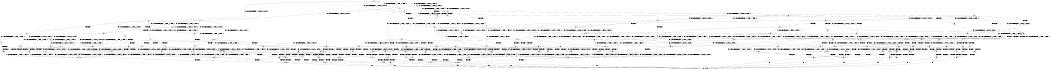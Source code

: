 digraph BCG {
size = "7, 10.5";
center = TRUE;
node [shape = circle];
0 [peripheries = 2];
0 -> 1 [label = "EX !0 !ATOMIC_EXCH_BRANCH (1, +1, TRUE, +0, 2, TRUE) !:0:"];
0 -> 2 [label = "EX !1 !ATOMIC_EXCH_BRANCH (1, +0, TRUE, +0, 1, TRUE) !:0:"];
0 -> 3 [label = "EX !2 !ATOMIC_EXCH_BRANCH (1, +0, FALSE, +0, 3, TRUE) !:0:"];
0 -> 4 [label = "EX !0 !ATOMIC_EXCH_BRANCH (1, +1, TRUE, +0, 2, TRUE) !:0:"];
1 -> 5 [label = "TERMINATE !0"];
2 -> 6 [label = "EX !0 !ATOMIC_EXCH_BRANCH (1, +1, TRUE, +0, 2, TRUE) !:0:"];
2 -> 7 [label = "EX !2 !ATOMIC_EXCH_BRANCH (1, +0, FALSE, +0, 3, TRUE) !:0:"];
2 -> 8 [label = "EX !0 !ATOMIC_EXCH_BRANCH (1, +1, TRUE, +0, 2, TRUE) !:0:"];
2 -> 2 [label = "EX !1 !ATOMIC_EXCH_BRANCH (1, +0, TRUE, +0, 1, TRUE) !:0:"];
3 -> 9 [label = "EX !0 !ATOMIC_EXCH_BRANCH (1, +1, TRUE, +0, 2, TRUE) !:0:"];
3 -> 10 [label = "TERMINATE !2"];
3 -> 11 [label = "EX !1 !ATOMIC_EXCH_BRANCH (1, +0, TRUE, +0, 1, TRUE) !:0:"];
3 -> 12 [label = "EX !0 !ATOMIC_EXCH_BRANCH (1, +1, TRUE, +0, 2, TRUE) !:0:"];
4 -> 5 [label = "TERMINATE !0"];
4 -> 13 [label = "TERMINATE !0"];
4 -> 14 [label = "EX !1 !ATOMIC_EXCH_BRANCH (1, +0, TRUE, +0, 1, FALSE) !:0:"];
4 -> 15 [label = "EX !2 !ATOMIC_EXCH_BRANCH (1, +0, FALSE, +0, 3, FALSE) !:0:"];
5 -> 16 [label = "EX !1 !ATOMIC_EXCH_BRANCH (1, +0, TRUE, +0, 1, FALSE) !:1:"];
6 -> 17 [label = "TERMINATE !0"];
7 -> 18 [label = "EX !0 !ATOMIC_EXCH_BRANCH (1, +1, TRUE, +0, 2, TRUE) !:0:"];
7 -> 19 [label = "TERMINATE !2"];
7 -> 20 [label = "EX !0 !ATOMIC_EXCH_BRANCH (1, +1, TRUE, +0, 2, TRUE) !:0:"];
7 -> 11 [label = "EX !1 !ATOMIC_EXCH_BRANCH (1, +0, TRUE, +0, 1, TRUE) !:0:"];
8 -> 17 [label = "TERMINATE !0"];
8 -> 21 [label = "TERMINATE !0"];
8 -> 22 [label = "EX !2 !ATOMIC_EXCH_BRANCH (1, +0, FALSE, +0, 3, FALSE) !:0:"];
8 -> 14 [label = "EX !1 !ATOMIC_EXCH_BRANCH (1, +0, TRUE, +0, 1, FALSE) !:0:"];
9 -> 23 [label = "TERMINATE !0"];
10 -> 24 [label = "EX !0 !ATOMIC_EXCH_BRANCH (1, +1, TRUE, +0, 2, TRUE) !:0:"];
10 -> 25 [label = "EX !1 !ATOMIC_EXCH_BRANCH (1, +0, TRUE, +0, 1, TRUE) !:0:"];
10 -> 26 [label = "EX !0 !ATOMIC_EXCH_BRANCH (1, +1, TRUE, +0, 2, TRUE) !:0:"];
11 -> 18 [label = "EX !0 !ATOMIC_EXCH_BRANCH (1, +1, TRUE, +0, 2, TRUE) !:0:"];
11 -> 19 [label = "TERMINATE !2"];
11 -> 20 [label = "EX !0 !ATOMIC_EXCH_BRANCH (1, +1, TRUE, +0, 2, TRUE) !:0:"];
11 -> 11 [label = "EX !1 !ATOMIC_EXCH_BRANCH (1, +0, TRUE, +0, 1, TRUE) !:0:"];
12 -> 23 [label = "TERMINATE !0"];
12 -> 27 [label = "TERMINATE !2"];
12 -> 28 [label = "TERMINATE !0"];
12 -> 29 [label = "EX !1 !ATOMIC_EXCH_BRANCH (1, +0, TRUE, +0, 1, FALSE) !:0:"];
13 -> 16 [label = "EX !1 !ATOMIC_EXCH_BRANCH (1, +0, TRUE, +0, 1, FALSE) !:1:"];
13 -> 30 [label = "EX !2 !ATOMIC_EXCH_BRANCH (1, +0, FALSE, +0, 3, FALSE) !:1:"];
13 -> 31 [label = "EX !1 !ATOMIC_EXCH_BRANCH (1, +0, TRUE, +0, 1, FALSE) !:1:"];
14 -> 32 [label = "TERMINATE !0"];
14 -> 33 [label = "TERMINATE !1"];
14 -> 34 [label = "TERMINATE !0"];
14 -> 35 [label = "EX !2 !ATOMIC_EXCH_BRANCH (1, +0, FALSE, +0, 3, TRUE) !:0:"];
15 -> 36 [label = "TERMINATE !0"];
15 -> 37 [label = "TERMINATE !0"];
15 -> 38 [label = "EX !1 !ATOMIC_EXCH_BRANCH (1, +0, TRUE, +0, 1, FALSE) !:0:"];
15 -> 39 [label = "EX !2 !ATOMIC_EXCH_BRANCH (1, +1, TRUE, +1, 1, TRUE) !:0:"];
16 -> 40 [label = "TERMINATE !1"];
17 -> 16 [label = "EX !1 !ATOMIC_EXCH_BRANCH (1, +0, TRUE, +0, 1, FALSE) !:1:"];
18 -> 41 [label = "TERMINATE !0"];
19 -> 42 [label = "EX !0 !ATOMIC_EXCH_BRANCH (1, +1, TRUE, +0, 2, TRUE) !:0:"];
19 -> 43 [label = "EX !0 !ATOMIC_EXCH_BRANCH (1, +1, TRUE, +0, 2, TRUE) !:0:"];
19 -> 25 [label = "EX !1 !ATOMIC_EXCH_BRANCH (1, +0, TRUE, +0, 1, TRUE) !:0:"];
20 -> 41 [label = "TERMINATE !0"];
20 -> 44 [label = "TERMINATE !2"];
20 -> 45 [label = "TERMINATE !0"];
20 -> 29 [label = "EX !1 !ATOMIC_EXCH_BRANCH (1, +0, TRUE, +0, 1, FALSE) !:0:"];
21 -> 16 [label = "EX !1 !ATOMIC_EXCH_BRANCH (1, +0, TRUE, +0, 1, FALSE) !:1:"];
21 -> 46 [label = "EX !2 !ATOMIC_EXCH_BRANCH (1, +0, FALSE, +0, 3, FALSE) !:1:"];
21 -> 31 [label = "EX !1 !ATOMIC_EXCH_BRANCH (1, +0, TRUE, +0, 1, FALSE) !:1:"];
22 -> 47 [label = "TERMINATE !0"];
22 -> 48 [label = "TERMINATE !0"];
22 -> 49 [label = "EX !2 !ATOMIC_EXCH_BRANCH (1, +1, TRUE, +1, 1, TRUE) !:0:"];
22 -> 38 [label = "EX !1 !ATOMIC_EXCH_BRANCH (1, +0, TRUE, +0, 1, FALSE) !:0:"];
23 -> 50 [label = "EX !1 !ATOMIC_EXCH_BRANCH (1, +0, TRUE, +0, 1, FALSE) !:1:"];
24 -> 51 [label = "TERMINATE !0"];
25 -> 42 [label = "EX !0 !ATOMIC_EXCH_BRANCH (1, +1, TRUE, +0, 2, TRUE) !:0:"];
25 -> 43 [label = "EX !0 !ATOMIC_EXCH_BRANCH (1, +1, TRUE, +0, 2, TRUE) !:0:"];
25 -> 25 [label = "EX !1 !ATOMIC_EXCH_BRANCH (1, +0, TRUE, +0, 1, TRUE) !:0:"];
26 -> 51 [label = "TERMINATE !0"];
26 -> 52 [label = "TERMINATE !0"];
26 -> 53 [label = "EX !1 !ATOMIC_EXCH_BRANCH (1, +0, TRUE, +0, 1, FALSE) !:0:"];
27 -> 51 [label = "TERMINATE !0"];
27 -> 52 [label = "TERMINATE !0"];
27 -> 53 [label = "EX !1 !ATOMIC_EXCH_BRANCH (1, +0, TRUE, +0, 1, FALSE) !:0:"];
28 -> 50 [label = "EX !1 !ATOMIC_EXCH_BRANCH (1, +0, TRUE, +0, 1, FALSE) !:1:"];
28 -> 54 [label = "TERMINATE !2"];
28 -> 55 [label = "EX !1 !ATOMIC_EXCH_BRANCH (1, +0, TRUE, +0, 1, FALSE) !:1:"];
29 -> 56 [label = "TERMINATE !0"];
29 -> 57 [label = "TERMINATE !1"];
29 -> 58 [label = "TERMINATE !2"];
29 -> 59 [label = "TERMINATE !0"];
30 -> 60 [label = "EX !1 !ATOMIC_EXCH_BRANCH (1, +0, TRUE, +0, 1, FALSE) !:1:"];
30 -> 61 [label = "EX !1 !ATOMIC_EXCH_BRANCH (1, +0, TRUE, +0, 1, FALSE) !:1:"];
30 -> 62 [label = "EX !2 !ATOMIC_EXCH_BRANCH (1, +1, TRUE, +1, 1, TRUE) !:1:"];
31 -> 40 [label = "TERMINATE !1"];
31 -> 63 [label = "TERMINATE !1"];
31 -> 64 [label = "EX !2 !ATOMIC_EXCH_BRANCH (1, +0, FALSE, +0, 3, TRUE) !:1:"];
32 -> 40 [label = "TERMINATE !1"];
33 -> 65 [label = "TERMINATE !0"];
33 -> 66 [label = "TERMINATE !0"];
33 -> 67 [label = "EX !2 !ATOMIC_EXCH_BRANCH (1, +0, FALSE, +0, 3, TRUE) !:0:"];
34 -> 40 [label = "TERMINATE !1"];
34 -> 63 [label = "TERMINATE !1"];
34 -> 64 [label = "EX !2 !ATOMIC_EXCH_BRANCH (1, +0, FALSE, +0, 3, TRUE) !:1:"];
35 -> 56 [label = "TERMINATE !0"];
35 -> 57 [label = "TERMINATE !1"];
35 -> 58 [label = "TERMINATE !2"];
35 -> 59 [label = "TERMINATE !0"];
36 -> 60 [label = "EX !1 !ATOMIC_EXCH_BRANCH (1, +0, TRUE, +0, 1, FALSE) !:1:"];
37 -> 60 [label = "EX !1 !ATOMIC_EXCH_BRANCH (1, +0, TRUE, +0, 1, FALSE) !:1:"];
37 -> 61 [label = "EX !1 !ATOMIC_EXCH_BRANCH (1, +0, TRUE, +0, 1, FALSE) !:1:"];
37 -> 62 [label = "EX !2 !ATOMIC_EXCH_BRANCH (1, +1, TRUE, +1, 1, TRUE) !:1:"];
38 -> 68 [label = "TERMINATE !0"];
38 -> 69 [label = "TERMINATE !1"];
38 -> 70 [label = "TERMINATE !0"];
38 -> 71 [label = "EX !2 !ATOMIC_EXCH_BRANCH (1, +1, TRUE, +1, 1, FALSE) !:0:"];
39 -> 72 [label = "TERMINATE !0"];
39 -> 73 [label = "TERMINATE !0"];
39 -> 74 [label = "EX !1 !ATOMIC_EXCH_BRANCH (1, +0, TRUE, +0, 1, FALSE) !:0:"];
39 -> 15 [label = "EX !2 !ATOMIC_EXCH_BRANCH (1, +0, FALSE, +0, 3, FALSE) !:0:"];
40 -> 75 [label = "EX !2 !ATOMIC_EXCH_BRANCH (1, +0, FALSE, +0, 3, TRUE) !:2:"];
41 -> 50 [label = "EX !1 !ATOMIC_EXCH_BRANCH (1, +0, TRUE, +0, 1, FALSE) !:1:"];
42 -> 76 [label = "TERMINATE !0"];
43 -> 76 [label = "TERMINATE !0"];
43 -> 77 [label = "TERMINATE !0"];
43 -> 53 [label = "EX !1 !ATOMIC_EXCH_BRANCH (1, +0, TRUE, +0, 1, FALSE) !:0:"];
44 -> 76 [label = "TERMINATE !0"];
44 -> 77 [label = "TERMINATE !0"];
44 -> 53 [label = "EX !1 !ATOMIC_EXCH_BRANCH (1, +0, TRUE, +0, 1, FALSE) !:0:"];
45 -> 50 [label = "EX !1 !ATOMIC_EXCH_BRANCH (1, +0, TRUE, +0, 1, FALSE) !:1:"];
45 -> 78 [label = "TERMINATE !2"];
45 -> 55 [label = "EX !1 !ATOMIC_EXCH_BRANCH (1, +0, TRUE, +0, 1, FALSE) !:1:"];
46 -> 60 [label = "EX !1 !ATOMIC_EXCH_BRANCH (1, +0, TRUE, +0, 1, FALSE) !:1:"];
46 -> 79 [label = "EX !2 !ATOMIC_EXCH_BRANCH (1, +1, TRUE, +1, 1, TRUE) !:1:"];
46 -> 61 [label = "EX !1 !ATOMIC_EXCH_BRANCH (1, +0, TRUE, +0, 1, FALSE) !:1:"];
47 -> 60 [label = "EX !1 !ATOMIC_EXCH_BRANCH (1, +0, TRUE, +0, 1, FALSE) !:1:"];
48 -> 60 [label = "EX !1 !ATOMIC_EXCH_BRANCH (1, +0, TRUE, +0, 1, FALSE) !:1:"];
48 -> 79 [label = "EX !2 !ATOMIC_EXCH_BRANCH (1, +1, TRUE, +1, 1, TRUE) !:1:"];
48 -> 61 [label = "EX !1 !ATOMIC_EXCH_BRANCH (1, +0, TRUE, +0, 1, FALSE) !:1:"];
49 -> 80 [label = "TERMINATE !0"];
49 -> 81 [label = "TERMINATE !0"];
49 -> 22 [label = "EX !2 !ATOMIC_EXCH_BRANCH (1, +0, FALSE, +0, 3, FALSE) !:0:"];
49 -> 74 [label = "EX !1 !ATOMIC_EXCH_BRANCH (1, +0, TRUE, +0, 1, FALSE) !:0:"];
50 -> 82 [label = "TERMINATE !2"];
51 -> 83 [label = "EX !1 !ATOMIC_EXCH_BRANCH (1, +0, TRUE, +0, 1, FALSE) !:1:"];
52 -> 83 [label = "EX !1 !ATOMIC_EXCH_BRANCH (1, +0, TRUE, +0, 1, FALSE) !:1:"];
52 -> 84 [label = "EX !1 !ATOMIC_EXCH_BRANCH (1, +0, TRUE, +0, 1, FALSE) !:1:"];
53 -> 85 [label = "TERMINATE !0"];
53 -> 86 [label = "TERMINATE !1"];
53 -> 87 [label = "TERMINATE !0"];
54 -> 83 [label = "EX !1 !ATOMIC_EXCH_BRANCH (1, +0, TRUE, +0, 1, FALSE) !:1:"];
54 -> 84 [label = "EX !1 !ATOMIC_EXCH_BRANCH (1, +0, TRUE, +0, 1, FALSE) !:1:"];
55 -> 82 [label = "TERMINATE !2"];
55 -> 88 [label = "TERMINATE !1"];
55 -> 89 [label = "TERMINATE !2"];
56 -> 82 [label = "TERMINATE !2"];
57 -> 90 [label = "TERMINATE !0"];
57 -> 91 [label = "TERMINATE !2"];
57 -> 92 [label = "TERMINATE !0"];
58 -> 85 [label = "TERMINATE !0"];
58 -> 86 [label = "TERMINATE !1"];
58 -> 87 [label = "TERMINATE !0"];
59 -> 82 [label = "TERMINATE !2"];
59 -> 88 [label = "TERMINATE !1"];
59 -> 89 [label = "TERMINATE !2"];
60 -> 93 [label = "TERMINATE !1"];
61 -> 93 [label = "TERMINATE !1"];
61 -> 94 [label = "TERMINATE !1"];
61 -> 95 [label = "EX !2 !ATOMIC_EXCH_BRANCH (1, +1, TRUE, +1, 1, FALSE) !:1:"];
62 -> 96 [label = "EX !1 !ATOMIC_EXCH_BRANCH (1, +0, TRUE, +0, 1, FALSE) !:1:"];
62 -> 97 [label = "EX !1 !ATOMIC_EXCH_BRANCH (1, +0, TRUE, +0, 1, FALSE) !:1:"];
62 -> 30 [label = "EX !2 !ATOMIC_EXCH_BRANCH (1, +0, FALSE, +0, 3, FALSE) !:1:"];
63 -> 75 [label = "EX !2 !ATOMIC_EXCH_BRANCH (1, +0, FALSE, +0, 3, TRUE) !:2:"];
63 -> 98 [label = "EX !2 !ATOMIC_EXCH_BRANCH (1, +0, FALSE, +0, 3, TRUE) !:2:"];
64 -> 82 [label = "TERMINATE !2"];
64 -> 88 [label = "TERMINATE !1"];
64 -> 89 [label = "TERMINATE !2"];
65 -> 75 [label = "EX !2 !ATOMIC_EXCH_BRANCH (1, +0, FALSE, +0, 3, TRUE) !:2:"];
66 -> 75 [label = "EX !2 !ATOMIC_EXCH_BRANCH (1, +0, FALSE, +0, 3, TRUE) !:2:"];
66 -> 98 [label = "EX !2 !ATOMIC_EXCH_BRANCH (1, +0, FALSE, +0, 3, TRUE) !:2:"];
67 -> 90 [label = "TERMINATE !0"];
67 -> 91 [label = "TERMINATE !2"];
67 -> 92 [label = "TERMINATE !0"];
68 -> 93 [label = "TERMINATE !1"];
69 -> 99 [label = "TERMINATE !0"];
69 -> 100 [label = "TERMINATE !0"];
69 -> 101 [label = "EX !2 !ATOMIC_EXCH_BRANCH (1, +1, TRUE, +1, 1, FALSE) !:0:"];
70 -> 93 [label = "TERMINATE !1"];
70 -> 94 [label = "TERMINATE !1"];
70 -> 95 [label = "EX !2 !ATOMIC_EXCH_BRANCH (1, +1, TRUE, +1, 1, FALSE) !:1:"];
71 -> 102 [label = "TERMINATE !0"];
71 -> 103 [label = "TERMINATE !1"];
71 -> 104 [label = "TERMINATE !2"];
71 -> 105 [label = "TERMINATE !0"];
72 -> 96 [label = "EX !1 !ATOMIC_EXCH_BRANCH (1, +0, TRUE, +0, 1, FALSE) !:1:"];
73 -> 96 [label = "EX !1 !ATOMIC_EXCH_BRANCH (1, +0, TRUE, +0, 1, FALSE) !:1:"];
73 -> 97 [label = "EX !1 !ATOMIC_EXCH_BRANCH (1, +0, TRUE, +0, 1, FALSE) !:1:"];
73 -> 30 [label = "EX !2 !ATOMIC_EXCH_BRANCH (1, +0, FALSE, +0, 3, FALSE) !:1:"];
74 -> 106 [label = "TERMINATE !0"];
74 -> 107 [label = "TERMINATE !1"];
74 -> 108 [label = "TERMINATE !0"];
74 -> 35 [label = "EX !2 !ATOMIC_EXCH_BRANCH (1, +0, FALSE, +0, 3, TRUE) !:0:"];
75 -> 109 [label = "TERMINATE !2"];
76 -> 83 [label = "EX !1 !ATOMIC_EXCH_BRANCH (1, +0, TRUE, +0, 1, FALSE) !:1:"];
77 -> 83 [label = "EX !1 !ATOMIC_EXCH_BRANCH (1, +0, TRUE, +0, 1, FALSE) !:1:"];
77 -> 84 [label = "EX !1 !ATOMIC_EXCH_BRANCH (1, +0, TRUE, +0, 1, FALSE) !:1:"];
78 -> 83 [label = "EX !1 !ATOMIC_EXCH_BRANCH (1, +0, TRUE, +0, 1, FALSE) !:1:"];
78 -> 84 [label = "EX !1 !ATOMIC_EXCH_BRANCH (1, +0, TRUE, +0, 1, FALSE) !:1:"];
79 -> 96 [label = "EX !1 !ATOMIC_EXCH_BRANCH (1, +0, TRUE, +0, 1, FALSE) !:1:"];
79 -> 46 [label = "EX !2 !ATOMIC_EXCH_BRANCH (1, +0, FALSE, +0, 3, FALSE) !:1:"];
79 -> 97 [label = "EX !1 !ATOMIC_EXCH_BRANCH (1, +0, TRUE, +0, 1, FALSE) !:1:"];
80 -> 96 [label = "EX !1 !ATOMIC_EXCH_BRANCH (1, +0, TRUE, +0, 1, FALSE) !:1:"];
81 -> 96 [label = "EX !1 !ATOMIC_EXCH_BRANCH (1, +0, TRUE, +0, 1, FALSE) !:1:"];
81 -> 46 [label = "EX !2 !ATOMIC_EXCH_BRANCH (1, +0, FALSE, +0, 3, FALSE) !:1:"];
81 -> 97 [label = "EX !1 !ATOMIC_EXCH_BRANCH (1, +0, TRUE, +0, 1, FALSE) !:1:"];
82 -> 110 [label = "TERMINATE !1"];
83 -> 110 [label = "TERMINATE !1"];
84 -> 110 [label = "TERMINATE !1"];
84 -> 111 [label = "TERMINATE !1"];
85 -> 110 [label = "TERMINATE !1"];
86 -> 112 [label = "TERMINATE !0"];
86 -> 113 [label = "TERMINATE !0"];
87 -> 110 [label = "TERMINATE !1"];
87 -> 111 [label = "TERMINATE !1"];
88 -> 109 [label = "TERMINATE !2"];
88 -> 114 [label = "TERMINATE !2"];
89 -> 110 [label = "TERMINATE !1"];
89 -> 111 [label = "TERMINATE !1"];
90 -> 109 [label = "TERMINATE !2"];
91 -> 112 [label = "TERMINATE !0"];
91 -> 113 [label = "TERMINATE !0"];
92 -> 109 [label = "TERMINATE !2"];
92 -> 114 [label = "TERMINATE !2"];
93 -> 115 [label = "EX !2 !ATOMIC_EXCH_BRANCH (1, +1, TRUE, +1, 1, FALSE) !:2:"];
94 -> 115 [label = "EX !2 !ATOMIC_EXCH_BRANCH (1, +1, TRUE, +1, 1, FALSE) !:2:"];
94 -> 116 [label = "EX !2 !ATOMIC_EXCH_BRANCH (1, +1, TRUE, +1, 1, FALSE) !:2:"];
95 -> 117 [label = "TERMINATE !2"];
95 -> 118 [label = "TERMINATE !1"];
95 -> 119 [label = "TERMINATE !2"];
96 -> 120 [label = "TERMINATE !1"];
97 -> 120 [label = "TERMINATE !1"];
97 -> 121 [label = "TERMINATE !1"];
97 -> 64 [label = "EX !2 !ATOMIC_EXCH_BRANCH (1, +0, FALSE, +0, 3, TRUE) !:1:"];
98 -> 109 [label = "TERMINATE !2"];
98 -> 114 [label = "TERMINATE !2"];
99 -> 115 [label = "EX !2 !ATOMIC_EXCH_BRANCH (1, +1, TRUE, +1, 1, FALSE) !:2:"];
100 -> 115 [label = "EX !2 !ATOMIC_EXCH_BRANCH (1, +1, TRUE, +1, 1, FALSE) !:2:"];
100 -> 116 [label = "EX !2 !ATOMIC_EXCH_BRANCH (1, +1, TRUE, +1, 1, FALSE) !:2:"];
101 -> 122 [label = "TERMINATE !0"];
101 -> 123 [label = "TERMINATE !2"];
101 -> 124 [label = "TERMINATE !0"];
102 -> 117 [label = "TERMINATE !2"];
103 -> 122 [label = "TERMINATE !0"];
103 -> 123 [label = "TERMINATE !2"];
103 -> 124 [label = "TERMINATE !0"];
104 -> 125 [label = "TERMINATE !0"];
104 -> 126 [label = "TERMINATE !1"];
104 -> 127 [label = "TERMINATE !0"];
105 -> 117 [label = "TERMINATE !2"];
105 -> 118 [label = "TERMINATE !1"];
105 -> 119 [label = "TERMINATE !2"];
106 -> 120 [label = "TERMINATE !1"];
107 -> 128 [label = "TERMINATE !0"];
107 -> 129 [label = "TERMINATE !0"];
107 -> 67 [label = "EX !2 !ATOMIC_EXCH_BRANCH (1, +0, FALSE, +0, 3, TRUE) !:0:"];
108 -> 120 [label = "TERMINATE !1"];
108 -> 121 [label = "TERMINATE !1"];
108 -> 64 [label = "EX !2 !ATOMIC_EXCH_BRANCH (1, +0, FALSE, +0, 3, TRUE) !:1:"];
109 -> 130 [label = "exit"];
110 -> 130 [label = "exit"];
111 -> 130 [label = "exit"];
112 -> 130 [label = "exit"];
113 -> 130 [label = "exit"];
114 -> 130 [label = "exit"];
115 -> 131 [label = "TERMINATE !2"];
116 -> 131 [label = "TERMINATE !2"];
116 -> 132 [label = "TERMINATE !2"];
117 -> 133 [label = "TERMINATE !1"];
118 -> 131 [label = "TERMINATE !2"];
118 -> 132 [label = "TERMINATE !2"];
119 -> 133 [label = "TERMINATE !1"];
119 -> 134 [label = "TERMINATE !1"];
120 -> 75 [label = "EX !2 !ATOMIC_EXCH_BRANCH (1, +0, FALSE, +0, 3, TRUE) !:2:"];
121 -> 75 [label = "EX !2 !ATOMIC_EXCH_BRANCH (1, +0, FALSE, +0, 3, TRUE) !:2:"];
121 -> 98 [label = "EX !2 !ATOMIC_EXCH_BRANCH (1, +0, FALSE, +0, 3, TRUE) !:2:"];
122 -> 131 [label = "TERMINATE !2"];
123 -> 135 [label = "TERMINATE !0"];
123 -> 136 [label = "TERMINATE !0"];
124 -> 131 [label = "TERMINATE !2"];
124 -> 132 [label = "TERMINATE !2"];
125 -> 133 [label = "TERMINATE !1"];
126 -> 135 [label = "TERMINATE !0"];
126 -> 136 [label = "TERMINATE !0"];
127 -> 133 [label = "TERMINATE !1"];
127 -> 134 [label = "TERMINATE !1"];
128 -> 75 [label = "EX !2 !ATOMIC_EXCH_BRANCH (1, +0, FALSE, +0, 3, TRUE) !:2:"];
129 -> 75 [label = "EX !2 !ATOMIC_EXCH_BRANCH (1, +0, FALSE, +0, 3, TRUE) !:2:"];
129 -> 98 [label = "EX !2 !ATOMIC_EXCH_BRANCH (1, +0, FALSE, +0, 3, TRUE) !:2:"];
131 -> 130 [label = "exit"];
132 -> 130 [label = "exit"];
133 -> 130 [label = "exit"];
134 -> 130 [label = "exit"];
135 -> 130 [label = "exit"];
136 -> 130 [label = "exit"];
}
